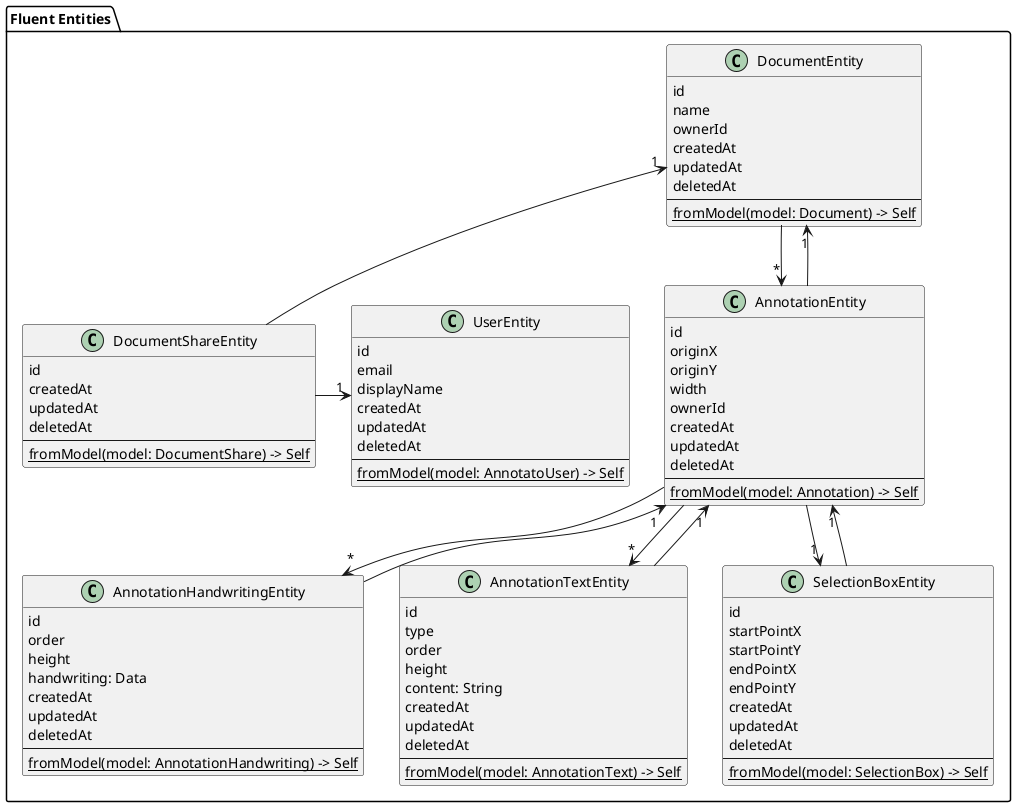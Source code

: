 @startuml

package "Fluent Entities" {
    Class DocumentEntity {
        id
        name
        ownerId
        createdAt
        updatedAt
        deletedAt
        --
        {static} fromModel(model: Document) -> Self
    }

    Class AnnotationEntity {
        id
        originX
        originY
        width
        ownerId
        createdAt
        updatedAt
        deletedAt
        --
        {static} fromModel(model: Annotation) -> Self
    }

    Class AnnotationHandwritingEntity {
        id
        order
        height
        handwriting: Data
        createdAt
        updatedAt
        deletedAt
        --
        {static} fromModel(model: AnnotationHandwriting) -> Self
    }

    Class AnnotationTextEntity {
        id
        type
        order
        height
        content: String
        createdAt
        updatedAt
        deletedAt
        --
        {static} fromModel(model: AnnotationText) -> Self
    }

    Class SelectionBoxEntity {
        id
        startPointX
        startPointY
        endPointX
        endPointY
        createdAt
        updatedAt
        deletedAt
        --
        {static} fromModel(model: SelectionBox) -> Self
    }

    Class DocumentShareEntity {
        id
        createdAt
        updatedAt
        deletedAt
        --
        {static} fromModel(model: DocumentShare) -> Self
    }

    Class UserEntity {
        id
        email
        displayName
        createdAt
        updatedAt
        deletedAt
        --
        {static} fromModel(model: AnnotatoUser) -> Self
    }

    AnnotationEntity --> "1" DocumentEntity
    AnnotationEntity --> "*" AnnotationHandwritingEntity
    AnnotationEntity --> "*" AnnotationTextEntity
    AnnotationEntity --> "1" SelectionBoxEntity

    DocumentEntity --> "*" AnnotationEntity
    AnnotationHandwritingEntity --> "1" AnnotationEntity
    AnnotationTextEntity --> "1" AnnotationEntity
    SelectionBoxEntity --> "1" AnnotationEntity

    DocumentShareEntity --up> "1" DocumentEntity
    DocumentShareEntity --right> "1" UserEntity
}

@enduml
